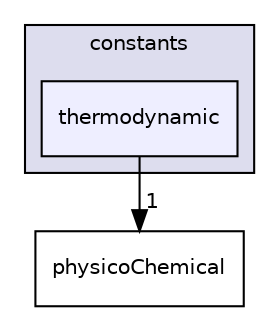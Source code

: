 digraph "src/OpenFOAM/global/constants/thermodynamic" {
  bgcolor=transparent;
  compound=true
  node [ fontsize="10", fontname="Helvetica"];
  edge [ labelfontsize="10", labelfontname="Helvetica"];
  subgraph clusterdir_b19db2d11b7f3a11ba09bd713d4f9fa8 {
    graph [ bgcolor="#ddddee", pencolor="black", label="constants" fontname="Helvetica", fontsize="10", URL="dir_b19db2d11b7f3a11ba09bd713d4f9fa8.html"]
  dir_7f5ec1ae56ac3f1b2371d7646c8957d9 [shape=box, label="thermodynamic", style="filled", fillcolor="#eeeeff", pencolor="black", URL="dir_7f5ec1ae56ac3f1b2371d7646c8957d9.html"];
  }
  dir_406debfe117f9f6b18483be693110e22 [shape=box label="physicoChemical" URL="dir_406debfe117f9f6b18483be693110e22.html"];
  dir_7f5ec1ae56ac3f1b2371d7646c8957d9->dir_406debfe117f9f6b18483be693110e22 [headlabel="1", labeldistance=1.5 headhref="dir_002097_002096.html"];
}
